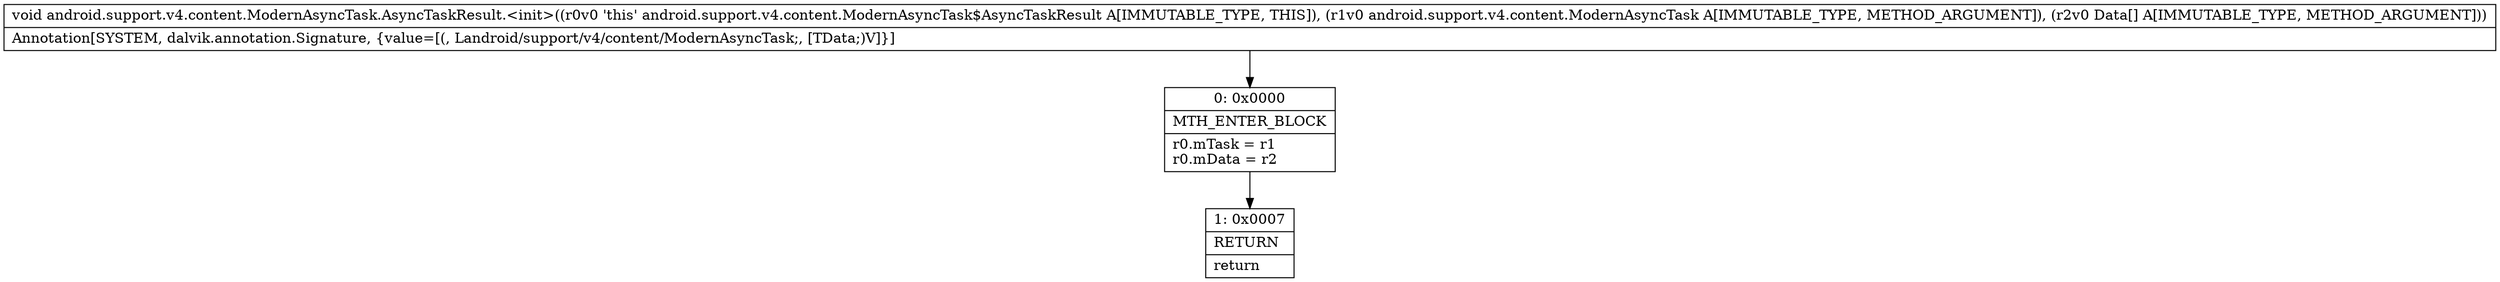 digraph "CFG forandroid.support.v4.content.ModernAsyncTask.AsyncTaskResult.\<init\>(Landroid\/support\/v4\/content\/ModernAsyncTask;[Ljava\/lang\/Object;)V" {
Node_0 [shape=record,label="{0\:\ 0x0000|MTH_ENTER_BLOCK\l|r0.mTask = r1\lr0.mData = r2\l}"];
Node_1 [shape=record,label="{1\:\ 0x0007|RETURN\l|return\l}"];
MethodNode[shape=record,label="{void android.support.v4.content.ModernAsyncTask.AsyncTaskResult.\<init\>((r0v0 'this' android.support.v4.content.ModernAsyncTask$AsyncTaskResult A[IMMUTABLE_TYPE, THIS]), (r1v0 android.support.v4.content.ModernAsyncTask A[IMMUTABLE_TYPE, METHOD_ARGUMENT]), (r2v0 Data[] A[IMMUTABLE_TYPE, METHOD_ARGUMENT]))  | Annotation[SYSTEM, dalvik.annotation.Signature, \{value=[(, Landroid\/support\/v4\/content\/ModernAsyncTask;, [TData;)V]\}]\l}"];
MethodNode -> Node_0;
Node_0 -> Node_1;
}

